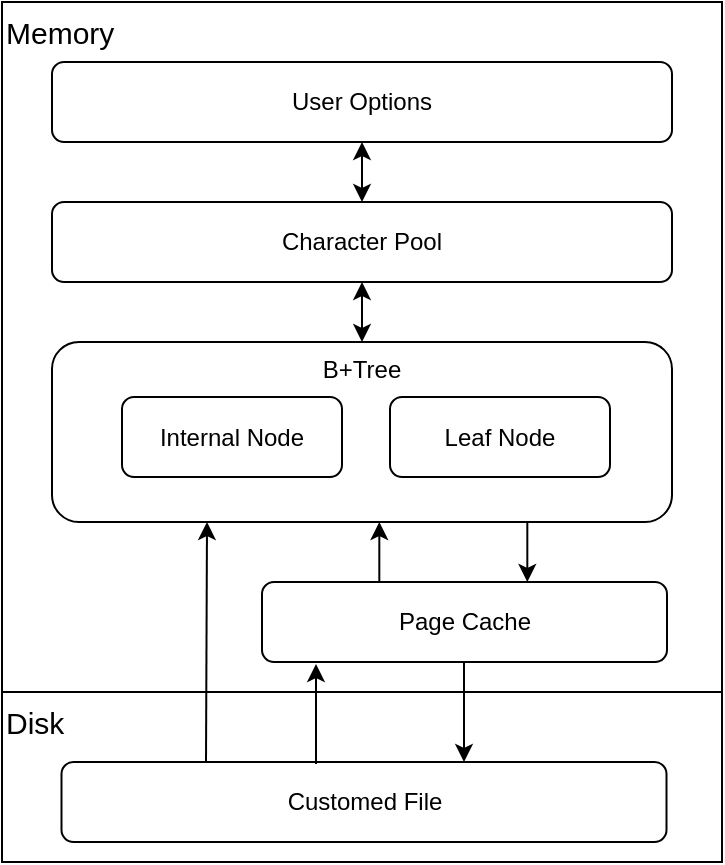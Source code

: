 <mxfile version="24.2.5" type="device">
  <diagram name="Pahina-1" id="JFdVvVkIcvo0s8WUfYqc">
    <mxGraphModel dx="677" dy="490" grid="1" gridSize="10" guides="1" tooltips="1" connect="1" arrows="1" fold="1" page="1" pageScale="1" pageWidth="827" pageHeight="1169" math="0" shadow="0">
      <root>
        <mxCell id="0" />
        <mxCell id="1" parent="0" />
        <mxCell id="MTxiO8yXiQW8oHu7920h-1" value="&lt;font style=&quot;font-size: 15px;&quot;&gt;Memory&lt;/font&gt;" style="rounded=0;whiteSpace=wrap;html=1;verticalAlign=top;align=left;" parent="1" vertex="1">
          <mxGeometry x="110" y="150" width="360" height="345" as="geometry" />
        </mxCell>
        <mxCell id="MTxiO8yXiQW8oHu7920h-4" value="&lt;font style=&quot;font-size: 15px;&quot;&gt;Disk&lt;/font&gt;" style="rounded=0;whiteSpace=wrap;html=1;verticalAlign=top;align=left;" parent="1" vertex="1">
          <mxGeometry x="110" y="495" width="360" height="85" as="geometry" />
        </mxCell>
        <mxCell id="MTxiO8yXiQW8oHu7920h-15" style="edgeStyle=orthogonalEdgeStyle;rounded=0;orthogonalLoop=1;jettySize=auto;html=1;exitX=0.5;exitY=1;exitDx=0;exitDy=0;startArrow=classic;startFill=1;" parent="1" source="MTxiO8yXiQW8oHu7920h-6" target="MTxiO8yXiQW8oHu7920h-7" edge="1">
          <mxGeometry relative="1" as="geometry" />
        </mxCell>
        <mxCell id="MTxiO8yXiQW8oHu7920h-6" value="Character Pool" style="rounded=1;whiteSpace=wrap;html=1;" parent="1" vertex="1">
          <mxGeometry x="135" y="250" width="310" height="40" as="geometry" />
        </mxCell>
        <mxCell id="MTxiO8yXiQW8oHu7920h-7" value="B+Tree" style="rounded=1;whiteSpace=wrap;html=1;verticalAlign=top;" parent="1" vertex="1">
          <mxGeometry x="135" y="320" width="310" height="90" as="geometry" />
        </mxCell>
        <mxCell id="MTxiO8yXiQW8oHu7920h-8" value="Internal Node" style="rounded=1;whiteSpace=wrap;html=1;" parent="1" vertex="1">
          <mxGeometry x="170" y="347.5" width="110" height="40" as="geometry" />
        </mxCell>
        <mxCell id="MTxiO8yXiQW8oHu7920h-9" value="Leaf Node" style="rounded=1;whiteSpace=wrap;html=1;" parent="1" vertex="1">
          <mxGeometry x="304" y="347.5" width="110" height="40" as="geometry" />
        </mxCell>
        <mxCell id="MTxiO8yXiQW8oHu7920h-10" value="Page Cache" style="rounded=1;whiteSpace=wrap;html=1;" parent="1" vertex="1">
          <mxGeometry x="240" y="440" width="202.5" height="40" as="geometry" />
        </mxCell>
        <mxCell id="MTxiO8yXiQW8oHu7920h-12" value="Customed File" style="rounded=1;whiteSpace=wrap;html=1;" parent="1" vertex="1">
          <mxGeometry x="139.75" y="530" width="302.5" height="40" as="geometry" />
        </mxCell>
        <mxCell id="MTxiO8yXiQW8oHu7920h-17" style="edgeStyle=orthogonalEdgeStyle;rounded=0;orthogonalLoop=1;jettySize=auto;html=1;exitX=0.5;exitY=1;exitDx=0;exitDy=0;startArrow=classic;startFill=1;" parent="1" source="MTxiO8yXiQW8oHu7920h-16" target="MTxiO8yXiQW8oHu7920h-6" edge="1">
          <mxGeometry relative="1" as="geometry" />
        </mxCell>
        <mxCell id="MTxiO8yXiQW8oHu7920h-16" value="User Options" style="rounded=1;whiteSpace=wrap;html=1;" parent="1" vertex="1">
          <mxGeometry x="135" y="180" width="310" height="40" as="geometry" />
        </mxCell>
        <mxCell id="2m12YaQJ5ZgbdbR_QPMk-4" value="" style="endArrow=classic;html=1;rounded=0;" edge="1" parent="1">
          <mxGeometry width="50" height="50" relative="1" as="geometry">
            <mxPoint x="298.66" y="440" as="sourcePoint" />
            <mxPoint x="298.66" y="410" as="targetPoint" />
            <Array as="points" />
          </mxGeometry>
        </mxCell>
        <mxCell id="2m12YaQJ5ZgbdbR_QPMk-11" style="edgeStyle=orthogonalEdgeStyle;rounded=0;orthogonalLoop=1;jettySize=auto;html=1;exitX=0.25;exitY=1;exitDx=0;exitDy=0;endArrow=none;endFill=0;startArrow=classic;startFill=1;" edge="1" parent="1" source="MTxiO8yXiQW8oHu7920h-7">
          <mxGeometry relative="1" as="geometry">
            <mxPoint x="212" y="530" as="targetPoint" />
          </mxGeometry>
        </mxCell>
        <mxCell id="2m12YaQJ5ZgbdbR_QPMk-12" value="" style="endArrow=none;html=1;rounded=0;startArrow=classic;startFill=1;endFill=0;" edge="1" parent="1">
          <mxGeometry width="50" height="50" relative="1" as="geometry">
            <mxPoint x="372.66" y="440" as="sourcePoint" />
            <mxPoint x="372.66" y="410" as="targetPoint" />
            <Array as="points" />
          </mxGeometry>
        </mxCell>
        <mxCell id="2m12YaQJ5ZgbdbR_QPMk-16" value="" style="endArrow=classic;html=1;rounded=0;" edge="1" parent="1">
          <mxGeometry width="50" height="50" relative="1" as="geometry">
            <mxPoint x="341" y="480" as="sourcePoint" />
            <mxPoint x="341" y="530" as="targetPoint" />
          </mxGeometry>
        </mxCell>
        <mxCell id="2m12YaQJ5ZgbdbR_QPMk-17" value="" style="endArrow=none;html=1;rounded=0;startArrow=classic;startFill=1;endFill=0;" edge="1" parent="1">
          <mxGeometry width="50" height="50" relative="1" as="geometry">
            <mxPoint x="267" y="481" as="sourcePoint" />
            <mxPoint x="267" y="531" as="targetPoint" />
          </mxGeometry>
        </mxCell>
      </root>
    </mxGraphModel>
  </diagram>
</mxfile>
